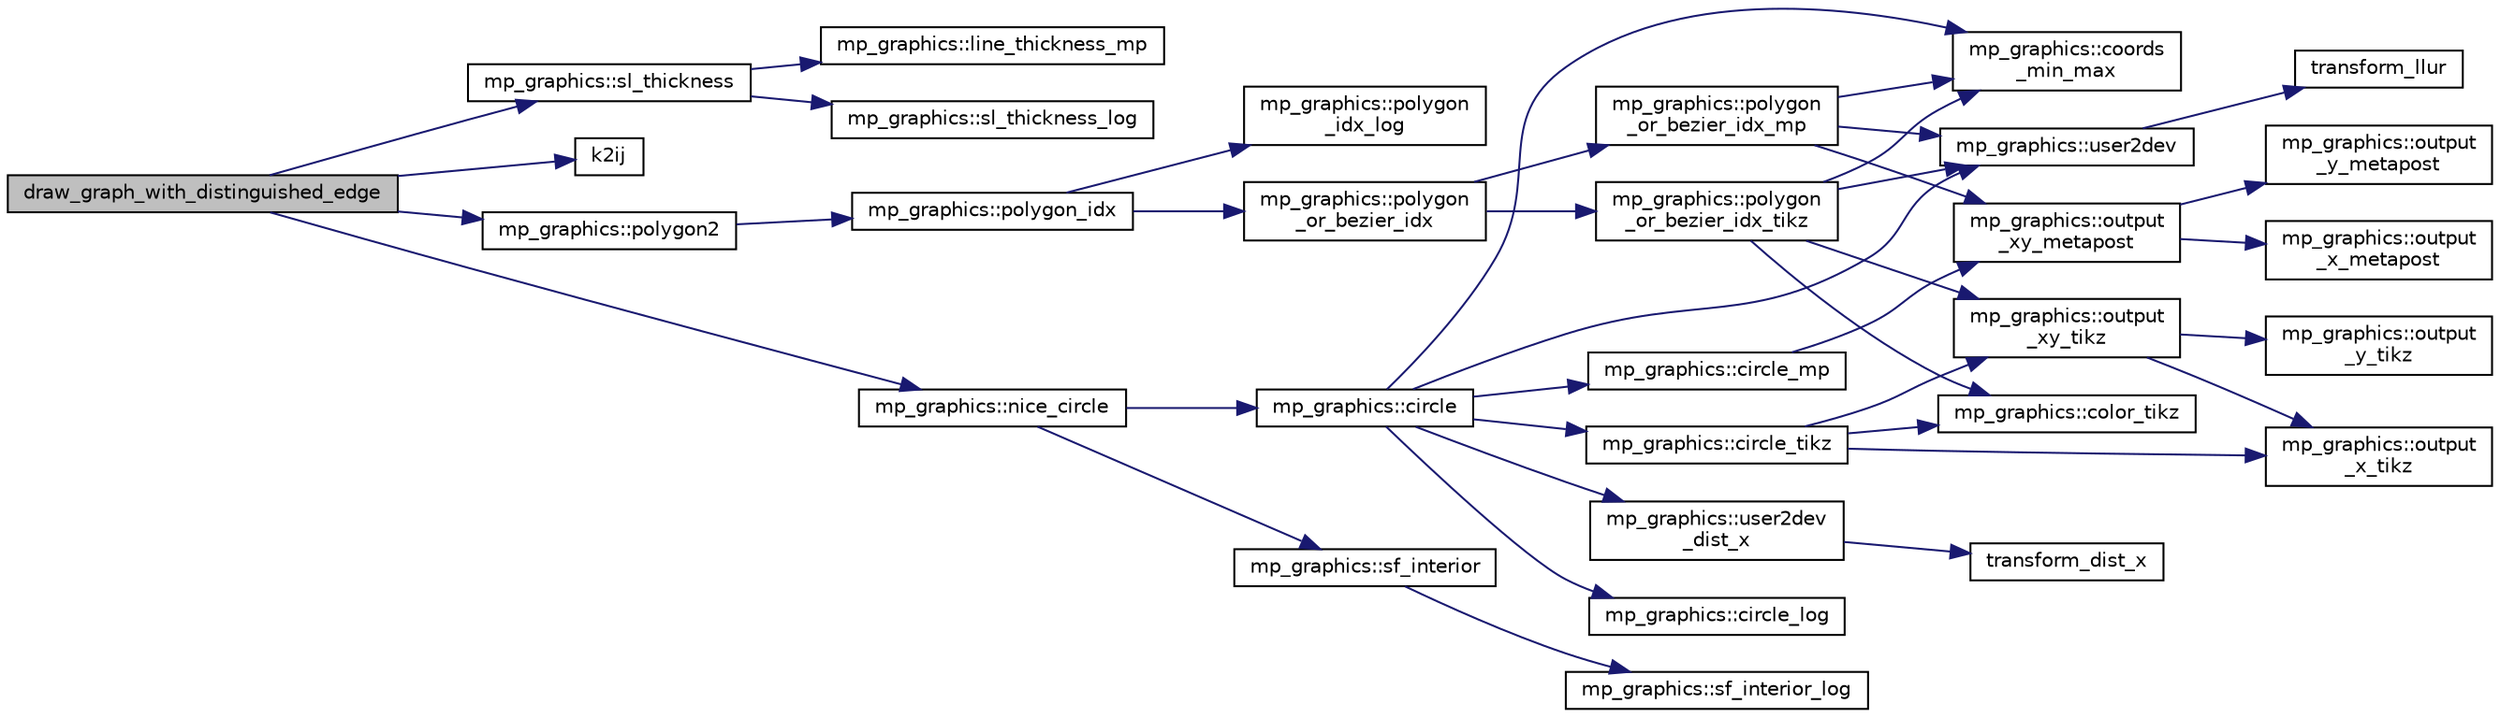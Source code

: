 digraph "draw_graph_with_distinguished_edge"
{
  edge [fontname="Helvetica",fontsize="10",labelfontname="Helvetica",labelfontsize="10"];
  node [fontname="Helvetica",fontsize="10",shape=record];
  rankdir="LR";
  Node395 [label="draw_graph_with_distinguished_edge",height=0.2,width=0.4,color="black", fillcolor="grey75", style="filled", fontcolor="black"];
  Node395 -> Node396 [color="midnightblue",fontsize="10",style="solid",fontname="Helvetica"];
  Node396 [label="mp_graphics::sl_thickness",height=0.2,width=0.4,color="black", fillcolor="white", style="filled",URL="$da/d2c/classmp__graphics.html#ac409a4e038d93b57dc977ceb3259e850"];
  Node396 -> Node397 [color="midnightblue",fontsize="10",style="solid",fontname="Helvetica"];
  Node397 [label="mp_graphics::line_thickness_mp",height=0.2,width=0.4,color="black", fillcolor="white", style="filled",URL="$da/d2c/classmp__graphics.html#ada686670b0e5c358f58c30b554822010"];
  Node396 -> Node398 [color="midnightblue",fontsize="10",style="solid",fontname="Helvetica"];
  Node398 [label="mp_graphics::sl_thickness_log",height=0.2,width=0.4,color="black", fillcolor="white", style="filled",URL="$da/d2c/classmp__graphics.html#a3356cadbf9e1ae81ae353c4014d5590a"];
  Node395 -> Node399 [color="midnightblue",fontsize="10",style="solid",fontname="Helvetica"];
  Node399 [label="k2ij",height=0.2,width=0.4,color="black", fillcolor="white", style="filled",URL="$df/dbf/sajeeb_8_c.html#a94379148acec1c2aeedad1903aa0756a"];
  Node395 -> Node400 [color="midnightblue",fontsize="10",style="solid",fontname="Helvetica"];
  Node400 [label="mp_graphics::polygon2",height=0.2,width=0.4,color="black", fillcolor="white", style="filled",URL="$da/d2c/classmp__graphics.html#ad4052be9dec4eeef879dcc8ca6d85d71"];
  Node400 -> Node401 [color="midnightblue",fontsize="10",style="solid",fontname="Helvetica"];
  Node401 [label="mp_graphics::polygon_idx",height=0.2,width=0.4,color="black", fillcolor="white", style="filled",URL="$da/d2c/classmp__graphics.html#a60729a478cad572ccb9df00b0f5988df"];
  Node401 -> Node402 [color="midnightblue",fontsize="10",style="solid",fontname="Helvetica"];
  Node402 [label="mp_graphics::polygon\l_idx_log",height=0.2,width=0.4,color="black", fillcolor="white", style="filled",URL="$da/d2c/classmp__graphics.html#aef990b1a5e84f4781ff613ce48fafe83"];
  Node401 -> Node403 [color="midnightblue",fontsize="10",style="solid",fontname="Helvetica"];
  Node403 [label="mp_graphics::polygon\l_or_bezier_idx",height=0.2,width=0.4,color="black", fillcolor="white", style="filled",URL="$da/d2c/classmp__graphics.html#ac67f20507b7b4f592e9ed90aaa1f472a"];
  Node403 -> Node404 [color="midnightblue",fontsize="10",style="solid",fontname="Helvetica"];
  Node404 [label="mp_graphics::polygon\l_or_bezier_idx_mp",height=0.2,width=0.4,color="black", fillcolor="white", style="filled",URL="$da/d2c/classmp__graphics.html#ac1c736f6c02abd6df696eb949c3513ac"];
  Node404 -> Node405 [color="midnightblue",fontsize="10",style="solid",fontname="Helvetica"];
  Node405 [label="mp_graphics::coords\l_min_max",height=0.2,width=0.4,color="black", fillcolor="white", style="filled",URL="$da/d2c/classmp__graphics.html#afa0af74da2afd1d00b2eeb5e25b4f596"];
  Node404 -> Node406 [color="midnightblue",fontsize="10",style="solid",fontname="Helvetica"];
  Node406 [label="mp_graphics::user2dev",height=0.2,width=0.4,color="black", fillcolor="white", style="filled",URL="$da/d2c/classmp__graphics.html#af087f5f4b08c72f67f5e35cc312070fb"];
  Node406 -> Node407 [color="midnightblue",fontsize="10",style="solid",fontname="Helvetica"];
  Node407 [label="transform_llur",height=0.2,width=0.4,color="black", fillcolor="white", style="filled",URL="$d9/d29/draw_8_c.html#af38b139f64e19404b9a944c7188d4aff"];
  Node404 -> Node408 [color="midnightblue",fontsize="10",style="solid",fontname="Helvetica"];
  Node408 [label="mp_graphics::output\l_xy_metapost",height=0.2,width=0.4,color="black", fillcolor="white", style="filled",URL="$da/d2c/classmp__graphics.html#a564e7d2700489eed72ea865b3acc14db"];
  Node408 -> Node409 [color="midnightblue",fontsize="10",style="solid",fontname="Helvetica"];
  Node409 [label="mp_graphics::output\l_x_metapost",height=0.2,width=0.4,color="black", fillcolor="white", style="filled",URL="$da/d2c/classmp__graphics.html#aee38beb59e940946cbb575cde90b9cfe"];
  Node408 -> Node410 [color="midnightblue",fontsize="10",style="solid",fontname="Helvetica"];
  Node410 [label="mp_graphics::output\l_y_metapost",height=0.2,width=0.4,color="black", fillcolor="white", style="filled",URL="$da/d2c/classmp__graphics.html#a41c9d8463dc57fa97bb9a1e0577980b6"];
  Node403 -> Node411 [color="midnightblue",fontsize="10",style="solid",fontname="Helvetica"];
  Node411 [label="mp_graphics::polygon\l_or_bezier_idx_tikz",height=0.2,width=0.4,color="black", fillcolor="white", style="filled",URL="$da/d2c/classmp__graphics.html#ae266ecef91f4cd8a6fd4054b17354370"];
  Node411 -> Node412 [color="midnightblue",fontsize="10",style="solid",fontname="Helvetica"];
  Node412 [label="mp_graphics::color_tikz",height=0.2,width=0.4,color="black", fillcolor="white", style="filled",URL="$da/d2c/classmp__graphics.html#a55d0835caab08eaf3e409096bbb91d63"];
  Node411 -> Node405 [color="midnightblue",fontsize="10",style="solid",fontname="Helvetica"];
  Node411 -> Node406 [color="midnightblue",fontsize="10",style="solid",fontname="Helvetica"];
  Node411 -> Node413 [color="midnightblue",fontsize="10",style="solid",fontname="Helvetica"];
  Node413 [label="mp_graphics::output\l_xy_tikz",height=0.2,width=0.4,color="black", fillcolor="white", style="filled",URL="$da/d2c/classmp__graphics.html#a640800bc67fec9ed441b27c71461e9c6"];
  Node413 -> Node414 [color="midnightblue",fontsize="10",style="solid",fontname="Helvetica"];
  Node414 [label="mp_graphics::output\l_x_tikz",height=0.2,width=0.4,color="black", fillcolor="white", style="filled",URL="$da/d2c/classmp__graphics.html#a311d4fb1c32d1eb0faeee055bb8badee"];
  Node413 -> Node415 [color="midnightblue",fontsize="10",style="solid",fontname="Helvetica"];
  Node415 [label="mp_graphics::output\l_y_tikz",height=0.2,width=0.4,color="black", fillcolor="white", style="filled",URL="$da/d2c/classmp__graphics.html#a0d6bddb89b4c58c82aa124dd003dda08"];
  Node395 -> Node416 [color="midnightblue",fontsize="10",style="solid",fontname="Helvetica"];
  Node416 [label="mp_graphics::nice_circle",height=0.2,width=0.4,color="black", fillcolor="white", style="filled",URL="$da/d2c/classmp__graphics.html#a29055ee6a26b527757614c4e75911ade"];
  Node416 -> Node417 [color="midnightblue",fontsize="10",style="solid",fontname="Helvetica"];
  Node417 [label="mp_graphics::sf_interior",height=0.2,width=0.4,color="black", fillcolor="white", style="filled",URL="$da/d2c/classmp__graphics.html#a2db6a380fffb003254304ea9489a452b"];
  Node417 -> Node418 [color="midnightblue",fontsize="10",style="solid",fontname="Helvetica"];
  Node418 [label="mp_graphics::sf_interior_log",height=0.2,width=0.4,color="black", fillcolor="white", style="filled",URL="$da/d2c/classmp__graphics.html#ab805bb76ca29a586a45209d2ed00b085"];
  Node416 -> Node419 [color="midnightblue",fontsize="10",style="solid",fontname="Helvetica"];
  Node419 [label="mp_graphics::circle",height=0.2,width=0.4,color="black", fillcolor="white", style="filled",URL="$da/d2c/classmp__graphics.html#a0e1e32cdfd93dd41678a1dda2671ab6e"];
  Node419 -> Node405 [color="midnightblue",fontsize="10",style="solid",fontname="Helvetica"];
  Node419 -> Node406 [color="midnightblue",fontsize="10",style="solid",fontname="Helvetica"];
  Node419 -> Node420 [color="midnightblue",fontsize="10",style="solid",fontname="Helvetica"];
  Node420 [label="mp_graphics::user2dev\l_dist_x",height=0.2,width=0.4,color="black", fillcolor="white", style="filled",URL="$da/d2c/classmp__graphics.html#a0c6b0bda2fbf3a7baa984eba08a87478"];
  Node420 -> Node421 [color="midnightblue",fontsize="10",style="solid",fontname="Helvetica"];
  Node421 [label="transform_dist_x",height=0.2,width=0.4,color="black", fillcolor="white", style="filled",URL="$d9/d29/draw_8_c.html#ae3c6c150bc6ef27101af4a6eb7e5b33a"];
  Node419 -> Node422 [color="midnightblue",fontsize="10",style="solid",fontname="Helvetica"];
  Node422 [label="mp_graphics::circle_log",height=0.2,width=0.4,color="black", fillcolor="white", style="filled",URL="$da/d2c/classmp__graphics.html#a39416f00c1c310a76936674cdff82e49"];
  Node419 -> Node423 [color="midnightblue",fontsize="10",style="solid",fontname="Helvetica"];
  Node423 [label="mp_graphics::circle_mp",height=0.2,width=0.4,color="black", fillcolor="white", style="filled",URL="$da/d2c/classmp__graphics.html#af45ff3b26ab8578a58b17b3507578fc2"];
  Node423 -> Node408 [color="midnightblue",fontsize="10",style="solid",fontname="Helvetica"];
  Node419 -> Node424 [color="midnightblue",fontsize="10",style="solid",fontname="Helvetica"];
  Node424 [label="mp_graphics::circle_tikz",height=0.2,width=0.4,color="black", fillcolor="white", style="filled",URL="$da/d2c/classmp__graphics.html#a2130247d7df0f51620ccc91d17b713f7"];
  Node424 -> Node412 [color="midnightblue",fontsize="10",style="solid",fontname="Helvetica"];
  Node424 -> Node413 [color="midnightblue",fontsize="10",style="solid",fontname="Helvetica"];
  Node424 -> Node414 [color="midnightblue",fontsize="10",style="solid",fontname="Helvetica"];
}
